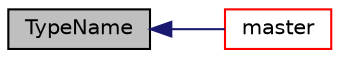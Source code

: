 digraph "TypeName"
{
  bgcolor="transparent";
  edge [fontname="Helvetica",fontsize="10",labelfontname="Helvetica",labelfontsize="10"];
  node [fontname="Helvetica",fontsize="10",shape=record];
  rankdir="LR";
  Node1 [label="TypeName",height=0.2,width=0.4,color="black", fillcolor="grey75", style="filled", fontcolor="black"];
  Node1 -> Node2 [dir="back",color="midnightblue",fontsize="10",style="solid",fontname="Helvetica"];
  Node2 [label="master",height=0.2,width=0.4,color="red",URL="$a01744.html#a1f390c9b065a113c4b6c10e7c650648c",tooltip="Return non-const access to the master patch ID. "];
}
